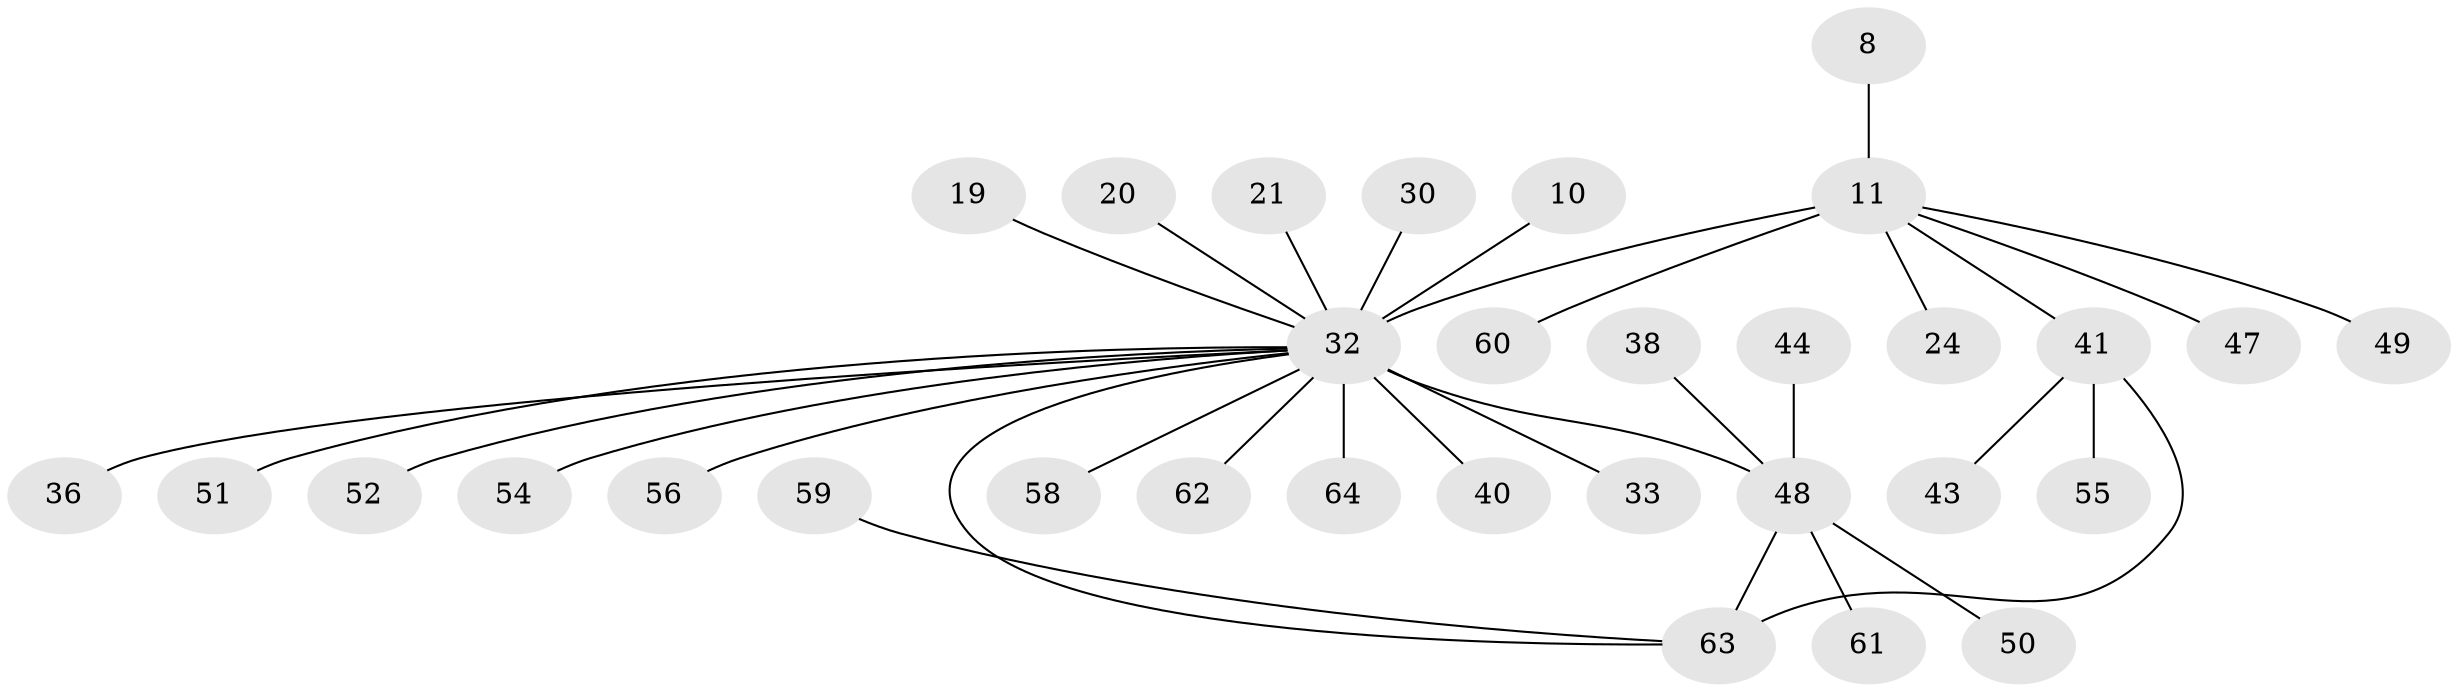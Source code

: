 // original degree distribution, {6: 0.03125, 10: 0.015625, 9: 0.046875, 5: 0.015625, 1: 0.53125, 2: 0.140625, 7: 0.015625, 4: 0.09375, 3: 0.109375}
// Generated by graph-tools (version 1.1) at 2025/47/03/09/25 04:47:30]
// undirected, 32 vertices, 33 edges
graph export_dot {
graph [start="1"]
  node [color=gray90,style=filled];
  8;
  10;
  11 [super="+2"];
  19;
  20;
  21;
  24;
  30;
  32 [super="+3+31+12+17+18"];
  33;
  36;
  38;
  40;
  41 [super="+15+27+4"];
  43;
  44;
  47 [super="+16"];
  48 [super="+22+23+7+9+28+37"];
  49 [super="+29+39+45"];
  50;
  51;
  52;
  54;
  55;
  56;
  58;
  59;
  60;
  61 [super="+53"];
  62;
  63 [super="+57+42"];
  64;
  8 -- 11;
  10 -- 32 [weight=2];
  11 -- 60;
  11 -- 32 [weight=6];
  11 -- 24;
  11 -- 41 [weight=3];
  11 -- 49;
  11 -- 47 [weight=2];
  19 -- 32;
  20 -- 32;
  21 -- 32;
  30 -- 32;
  32 -- 58;
  32 -- 36;
  32 -- 56;
  32 -- 64;
  32 -- 33;
  32 -- 52;
  32 -- 54;
  32 -- 62;
  32 -- 40;
  32 -- 51;
  32 -- 48 [weight=4];
  32 -- 63;
  38 -- 48;
  41 -- 43;
  41 -- 63 [weight=3];
  41 -- 55;
  44 -- 48;
  48 -- 50;
  48 -- 63;
  48 -- 61;
  59 -- 63;
}
